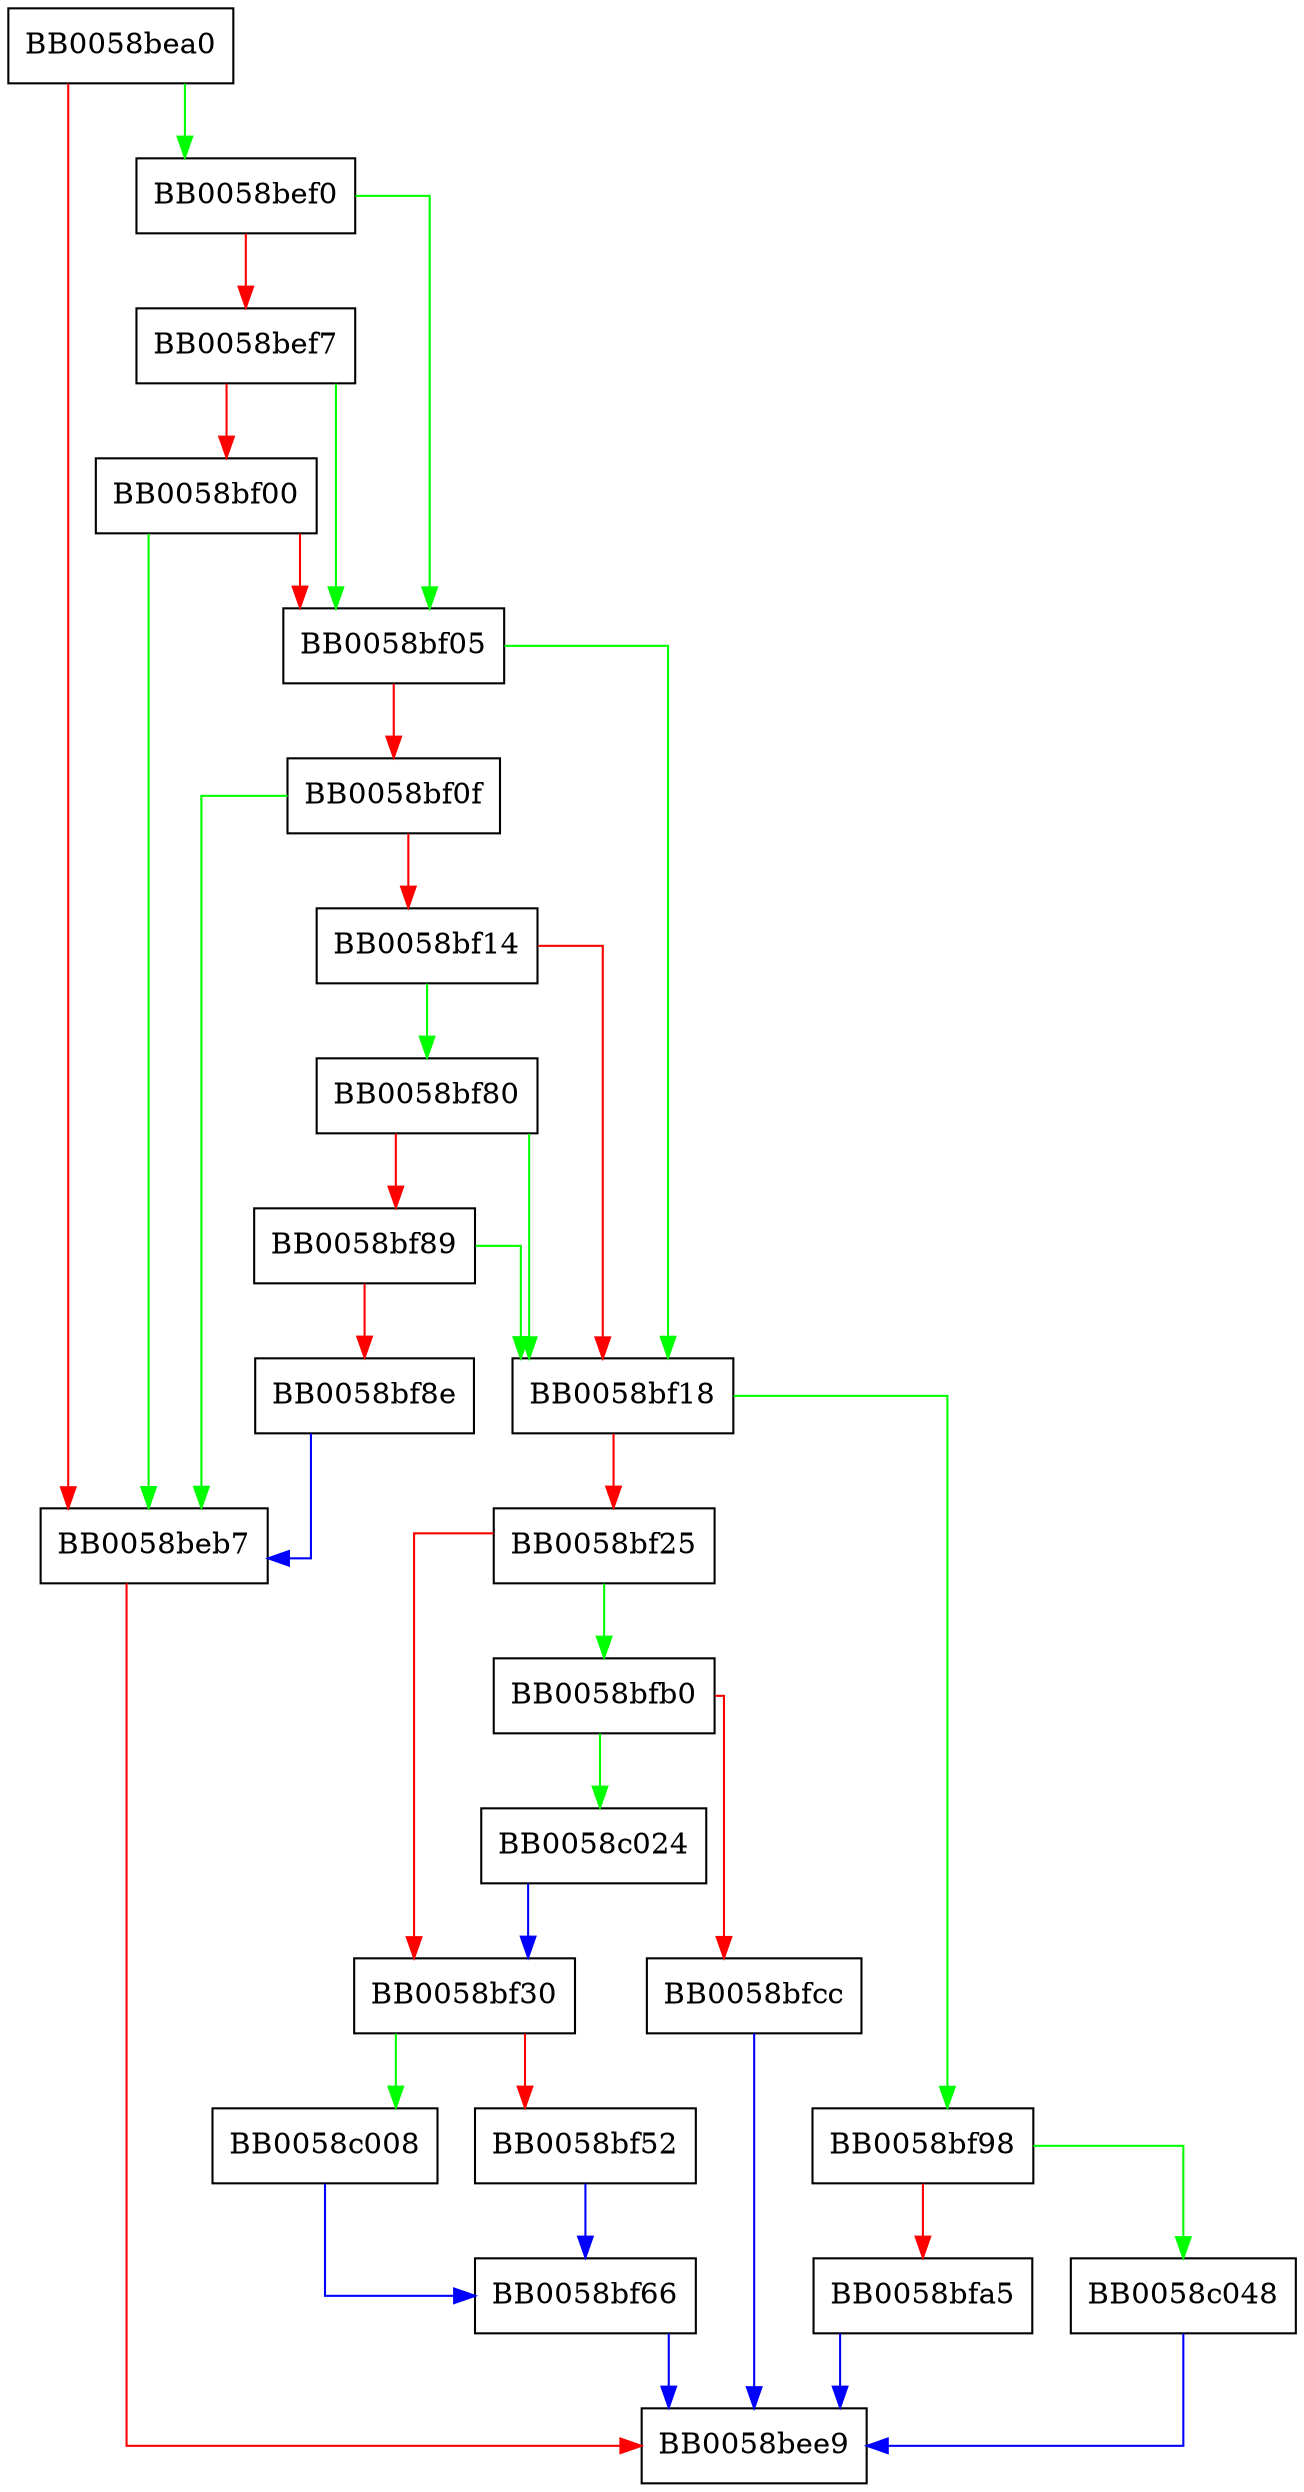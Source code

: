 digraph EC_POINT_mul {
  node [shape="box"];
  graph [splines=ortho];
  BB0058bea0 -> BB0058bef0 [color="green"];
  BB0058bea0 -> BB0058beb7 [color="red"];
  BB0058beb7 -> BB0058bee9 [color="red"];
  BB0058bef0 -> BB0058bf05 [color="green"];
  BB0058bef0 -> BB0058bef7 [color="red"];
  BB0058bef7 -> BB0058bf05 [color="green"];
  BB0058bef7 -> BB0058bf00 [color="red"];
  BB0058bf00 -> BB0058beb7 [color="green"];
  BB0058bf00 -> BB0058bf05 [color="red"];
  BB0058bf05 -> BB0058bf18 [color="green"];
  BB0058bf05 -> BB0058bf0f [color="red"];
  BB0058bf0f -> BB0058beb7 [color="green"];
  BB0058bf0f -> BB0058bf14 [color="red"];
  BB0058bf14 -> BB0058bf80 [color="green"];
  BB0058bf14 -> BB0058bf18 [color="red"];
  BB0058bf18 -> BB0058bf98 [color="green"];
  BB0058bf18 -> BB0058bf25 [color="red"];
  BB0058bf25 -> BB0058bfb0 [color="green"];
  BB0058bf25 -> BB0058bf30 [color="red"];
  BB0058bf30 -> BB0058c008 [color="green"];
  BB0058bf30 -> BB0058bf52 [color="red"];
  BB0058bf52 -> BB0058bf66 [color="blue"];
  BB0058bf66 -> BB0058bee9 [color="blue"];
  BB0058bf80 -> BB0058bf18 [color="green"];
  BB0058bf80 -> BB0058bf89 [color="red"];
  BB0058bf89 -> BB0058bf18 [color="green"];
  BB0058bf89 -> BB0058bf8e [color="red"];
  BB0058bf8e -> BB0058beb7 [color="blue"];
  BB0058bf98 -> BB0058c048 [color="green"];
  BB0058bf98 -> BB0058bfa5 [color="red"];
  BB0058bfa5 -> BB0058bee9 [color="blue"];
  BB0058bfb0 -> BB0058c024 [color="green"];
  BB0058bfb0 -> BB0058bfcc [color="red"];
  BB0058bfcc -> BB0058bee9 [color="blue"];
  BB0058c008 -> BB0058bf66 [color="blue"];
  BB0058c024 -> BB0058bf30 [color="blue"];
  BB0058c048 -> BB0058bee9 [color="blue"];
}